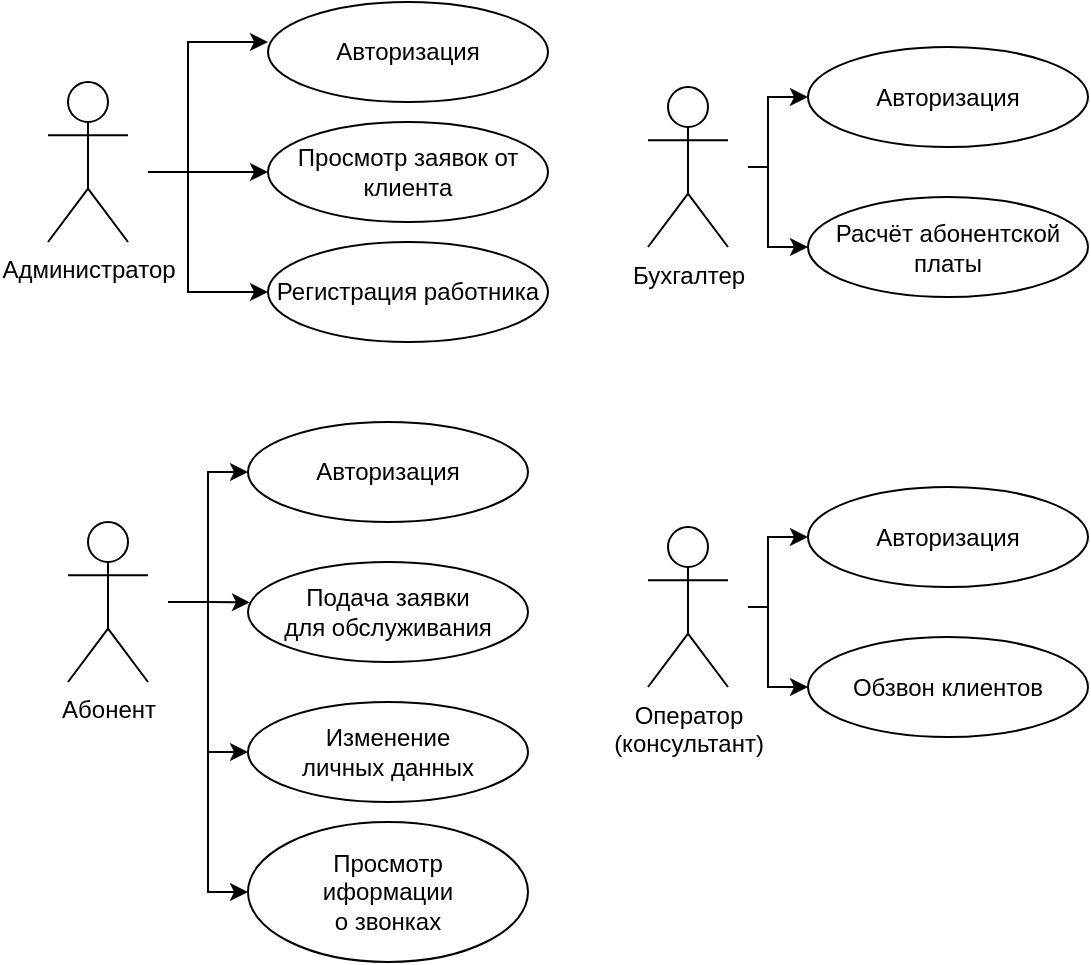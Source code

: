 <mxfile version="22.1.2" type="device">
  <diagram name="Страница — 1" id="4emRZTCeuJDhtwenj3co">
    <mxGraphModel dx="326" dy="229" grid="1" gridSize="10" guides="1" tooltips="1" connect="1" arrows="1" fold="1" page="1" pageScale="1" pageWidth="827" pageHeight="1169" math="0" shadow="0">
      <root>
        <mxCell id="0" />
        <mxCell id="1" parent="0" />
        <mxCell id="aLJvwkbuT3vpzs0YzECC-1" value="Администратор" style="shape=umlActor;verticalLabelPosition=bottom;verticalAlign=top;html=1;outlineConnect=0;" parent="1" vertex="1">
          <mxGeometry x="90" y="50" width="40" height="80" as="geometry" />
        </mxCell>
        <mxCell id="aLJvwkbuT3vpzs0YzECC-2" value="Абонент" style="shape=umlActor;verticalLabelPosition=bottom;verticalAlign=top;html=1;outlineConnect=0;" parent="1" vertex="1">
          <mxGeometry x="100" y="270" width="40" height="80" as="geometry" />
        </mxCell>
        <mxCell id="aLJvwkbuT3vpzs0YzECC-3" value="Бухгалтер" style="shape=umlActor;verticalLabelPosition=bottom;verticalAlign=top;html=1;outlineConnect=0;" parent="1" vertex="1">
          <mxGeometry x="390" y="52.5" width="40" height="80" as="geometry" />
        </mxCell>
        <mxCell id="aLJvwkbuT3vpzs0YzECC-7" value="Авторизация" style="ellipse;whiteSpace=wrap;html=1;" parent="1" vertex="1">
          <mxGeometry x="200" y="10" width="140" height="50" as="geometry" />
        </mxCell>
        <mxCell id="aLJvwkbuT3vpzs0YzECC-8" value="Просмотр заявок от клиента" style="ellipse;whiteSpace=wrap;html=1;" parent="1" vertex="1">
          <mxGeometry x="200" y="70" width="140" height="50" as="geometry" />
        </mxCell>
        <mxCell id="aLJvwkbuT3vpzs0YzECC-9" value="Регистрация работника" style="ellipse;whiteSpace=wrap;html=1;" parent="1" vertex="1">
          <mxGeometry x="200" y="130" width="140" height="50" as="geometry" />
        </mxCell>
        <mxCell id="aLJvwkbuT3vpzs0YzECC-10" value="Авторизация" style="ellipse;whiteSpace=wrap;html=1;" parent="1" vertex="1">
          <mxGeometry x="190" y="220" width="140" height="50" as="geometry" />
        </mxCell>
        <mxCell id="aLJvwkbuT3vpzs0YzECC-11" value="Подача заявки&lt;br&gt;для обслуживания" style="ellipse;whiteSpace=wrap;html=1;" parent="1" vertex="1">
          <mxGeometry x="190" y="290" width="140" height="50" as="geometry" />
        </mxCell>
        <mxCell id="aLJvwkbuT3vpzs0YzECC-12" value="Изменение &lt;br&gt;личных данных" style="ellipse;whiteSpace=wrap;html=1;" parent="1" vertex="1">
          <mxGeometry x="190" y="360" width="140" height="50" as="geometry" />
        </mxCell>
        <mxCell id="aLJvwkbuT3vpzs0YzECC-13" value="Авторизация" style="ellipse;whiteSpace=wrap;html=1;" parent="1" vertex="1">
          <mxGeometry x="470" y="32.5" width="140" height="50" as="geometry" />
        </mxCell>
        <mxCell id="aLJvwkbuT3vpzs0YzECC-14" value="Расчёт абонентской платы" style="ellipse;whiteSpace=wrap;html=1;" parent="1" vertex="1">
          <mxGeometry x="470" y="107.5" width="140" height="50" as="geometry" />
        </mxCell>
        <mxCell id="aLJvwkbuT3vpzs0YzECC-17" value="" style="endArrow=classic;html=1;rounded=0;entryX=0;entryY=0.5;entryDx=0;entryDy=0;" parent="1" target="aLJvwkbuT3vpzs0YzECC-13" edge="1">
          <mxGeometry width="50" height="50" relative="1" as="geometry">
            <mxPoint x="440" y="92.5" as="sourcePoint" />
            <mxPoint x="360" y="292.5" as="targetPoint" />
            <Array as="points">
              <mxPoint x="450" y="92.5" />
              <mxPoint x="450" y="57.5" />
            </Array>
          </mxGeometry>
        </mxCell>
        <mxCell id="aLJvwkbuT3vpzs0YzECC-18" value="" style="endArrow=classic;html=1;rounded=0;entryX=0;entryY=0.5;entryDx=0;entryDy=0;" parent="1" target="aLJvwkbuT3vpzs0YzECC-14" edge="1">
          <mxGeometry width="50" height="50" relative="1" as="geometry">
            <mxPoint x="450" y="92.5" as="sourcePoint" />
            <mxPoint x="480" y="77.5" as="targetPoint" />
            <Array as="points">
              <mxPoint x="450" y="102.5" />
              <mxPoint x="450" y="132.5" />
            </Array>
          </mxGeometry>
        </mxCell>
        <mxCell id="aLJvwkbuT3vpzs0YzECC-19" value="" style="endArrow=classic;html=1;rounded=0;entryX=0;entryY=0.4;entryDx=0;entryDy=0;entryPerimeter=0;" parent="1" target="aLJvwkbuT3vpzs0YzECC-7" edge="1">
          <mxGeometry width="50" height="50" relative="1" as="geometry">
            <mxPoint x="160" y="100" as="sourcePoint" />
            <mxPoint x="180" y="30" as="targetPoint" />
            <Array as="points">
              <mxPoint x="160" y="100" />
              <mxPoint x="160" y="30" />
            </Array>
          </mxGeometry>
        </mxCell>
        <mxCell id="aLJvwkbuT3vpzs0YzECC-20" value="" style="endArrow=classic;html=1;rounded=0;entryX=0;entryY=0.5;entryDx=0;entryDy=0;" parent="1" target="aLJvwkbuT3vpzs0YzECC-8" edge="1">
          <mxGeometry width="50" height="50" relative="1" as="geometry">
            <mxPoint x="160" y="95" as="sourcePoint" />
            <mxPoint x="180" y="95" as="targetPoint" />
            <Array as="points" />
          </mxGeometry>
        </mxCell>
        <mxCell id="aLJvwkbuT3vpzs0YzECC-23" value="" style="endArrow=classic;html=1;rounded=0;entryX=0;entryY=0.5;entryDx=0;entryDy=0;" parent="1" target="aLJvwkbuT3vpzs0YzECC-9" edge="1">
          <mxGeometry width="50" height="50" relative="1" as="geometry">
            <mxPoint x="160" y="100" as="sourcePoint" />
            <mxPoint x="380" y="110" as="targetPoint" />
            <Array as="points">
              <mxPoint x="160" y="155" />
            </Array>
          </mxGeometry>
        </mxCell>
        <mxCell id="aLJvwkbuT3vpzs0YzECC-24" value="" style="endArrow=none;html=1;rounded=0;" parent="1" edge="1">
          <mxGeometry width="50" height="50" relative="1" as="geometry">
            <mxPoint x="140" y="95" as="sourcePoint" />
            <mxPoint x="160" y="95" as="targetPoint" />
          </mxGeometry>
        </mxCell>
        <mxCell id="aLJvwkbuT3vpzs0YzECC-26" value="" style="endArrow=classic;html=1;rounded=0;entryX=0;entryY=0.5;entryDx=0;entryDy=0;" parent="1" target="aLJvwkbuT3vpzs0YzECC-10" edge="1">
          <mxGeometry width="50" height="50" relative="1" as="geometry">
            <mxPoint x="150" y="310" as="sourcePoint" />
            <mxPoint x="360" y="280" as="targetPoint" />
            <Array as="points">
              <mxPoint x="170" y="310" />
              <mxPoint x="170" y="245" />
            </Array>
          </mxGeometry>
        </mxCell>
        <mxCell id="aLJvwkbuT3vpzs0YzECC-27" value="" style="endArrow=classic;html=1;rounded=0;entryX=0.007;entryY=0.405;entryDx=0;entryDy=0;entryPerimeter=0;" parent="1" target="aLJvwkbuT3vpzs0YzECC-11" edge="1">
          <mxGeometry width="50" height="50" relative="1" as="geometry">
            <mxPoint x="170" y="310" as="sourcePoint" />
            <mxPoint x="320" y="280" as="targetPoint" />
          </mxGeometry>
        </mxCell>
        <mxCell id="aLJvwkbuT3vpzs0YzECC-28" value="" style="endArrow=classic;html=1;rounded=0;entryX=0;entryY=0.5;entryDx=0;entryDy=0;" parent="1" target="aLJvwkbuT3vpzs0YzECC-12" edge="1">
          <mxGeometry width="50" height="50" relative="1" as="geometry">
            <mxPoint x="170" y="310" as="sourcePoint" />
            <mxPoint x="320" y="280" as="targetPoint" />
            <Array as="points">
              <mxPoint x="170" y="385" />
            </Array>
          </mxGeometry>
        </mxCell>
        <mxCell id="-z2lsYNmDtUKMQb4oD7g-1" value="Просмотр&lt;br&gt;иформации&lt;br&gt;о звонках" style="ellipse;whiteSpace=wrap;html=1;" parent="1" vertex="1">
          <mxGeometry x="190" y="420" width="140" height="70" as="geometry" />
        </mxCell>
        <mxCell id="w1ArSCNweIEuQHJTIfPA-1" value="" style="endArrow=classic;html=1;rounded=0;entryX=0;entryY=0.5;entryDx=0;entryDy=0;" parent="1" edge="1">
          <mxGeometry width="50" height="50" relative="1" as="geometry">
            <mxPoint x="170" y="380" as="sourcePoint" />
            <mxPoint x="190" y="455" as="targetPoint" />
            <Array as="points">
              <mxPoint x="170" y="455" />
            </Array>
          </mxGeometry>
        </mxCell>
        <mxCell id="fAdulyqdJsssErlLzccn-1" value="Оператор&lt;br&gt;(консультант)" style="shape=umlActor;verticalLabelPosition=bottom;verticalAlign=top;html=1;outlineConnect=0;" parent="1" vertex="1">
          <mxGeometry x="390" y="272.5" width="40" height="80" as="geometry" />
        </mxCell>
        <mxCell id="fAdulyqdJsssErlLzccn-2" value="Авторизация" style="ellipse;whiteSpace=wrap;html=1;" parent="1" vertex="1">
          <mxGeometry x="470" y="252.5" width="140" height="50" as="geometry" />
        </mxCell>
        <mxCell id="fAdulyqdJsssErlLzccn-3" value="Обзвон клиентов" style="ellipse;whiteSpace=wrap;html=1;" parent="1" vertex="1">
          <mxGeometry x="470" y="327.5" width="140" height="50" as="geometry" />
        </mxCell>
        <mxCell id="fAdulyqdJsssErlLzccn-4" value="" style="endArrow=classic;html=1;rounded=0;entryX=0;entryY=0.5;entryDx=0;entryDy=0;" parent="1" target="fAdulyqdJsssErlLzccn-2" edge="1">
          <mxGeometry width="50" height="50" relative="1" as="geometry">
            <mxPoint x="440" y="312.5" as="sourcePoint" />
            <mxPoint x="360" y="512.5" as="targetPoint" />
            <Array as="points">
              <mxPoint x="450" y="312.5" />
              <mxPoint x="450" y="277.5" />
            </Array>
          </mxGeometry>
        </mxCell>
        <mxCell id="fAdulyqdJsssErlLzccn-5" value="" style="endArrow=classic;html=1;rounded=0;entryX=0;entryY=0.5;entryDx=0;entryDy=0;" parent="1" target="fAdulyqdJsssErlLzccn-3" edge="1">
          <mxGeometry width="50" height="50" relative="1" as="geometry">
            <mxPoint x="450" y="312.5" as="sourcePoint" />
            <mxPoint x="480" y="297.5" as="targetPoint" />
            <Array as="points">
              <mxPoint x="450" y="322.5" />
              <mxPoint x="450" y="352.5" />
            </Array>
          </mxGeometry>
        </mxCell>
      </root>
    </mxGraphModel>
  </diagram>
</mxfile>
